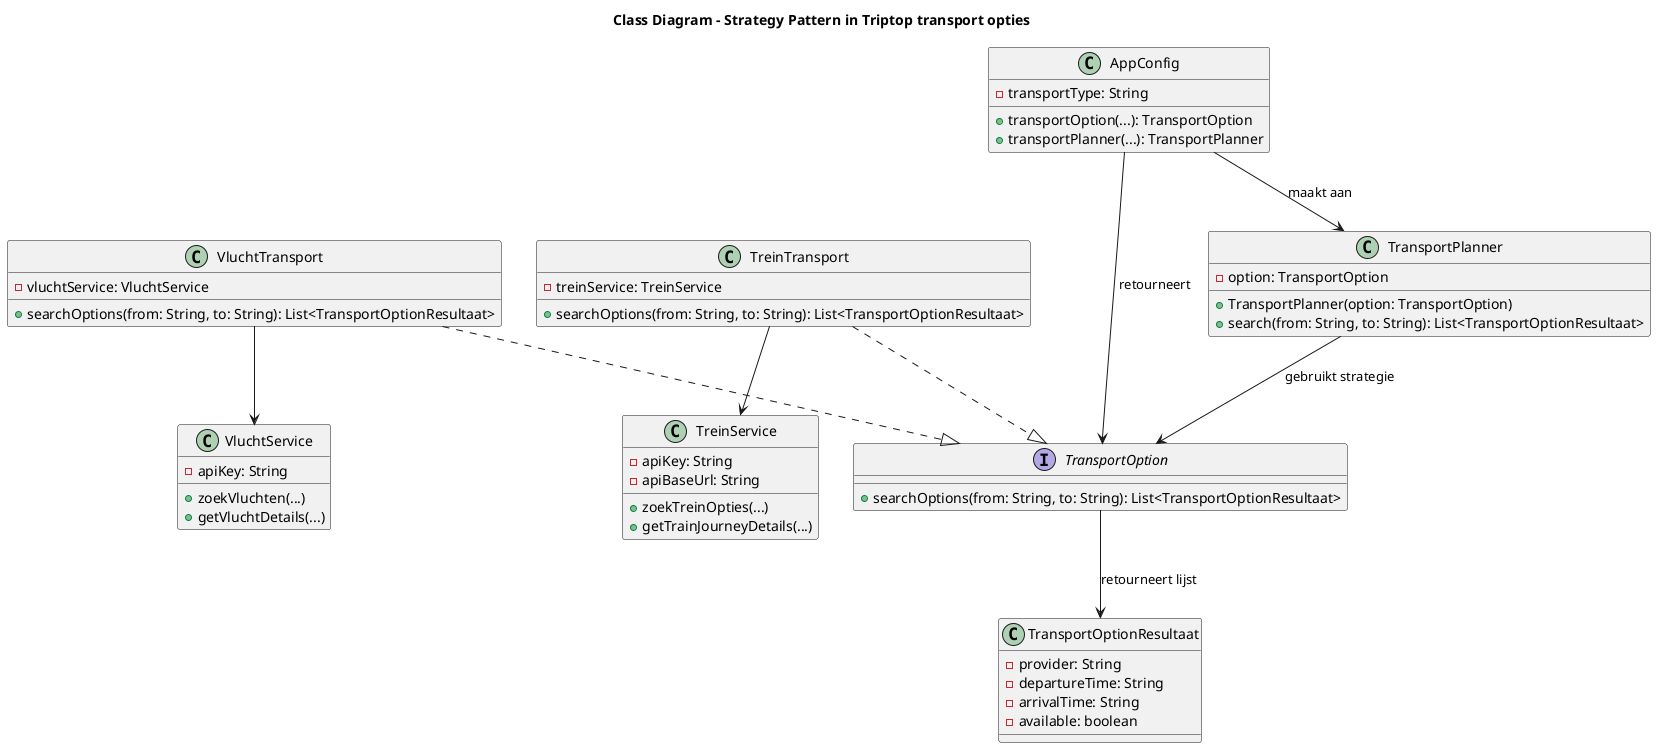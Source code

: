 @startuml
title Class Diagram – Strategy Pattern in Triptop transport opties


interface TransportOption {
    +searchOptions(from: String, to: String): List<TransportOptionResultaat>
}



class TreinTransport {
    -treinService: TreinService
    +searchOptions(from: String, to: String): List<TransportOptionResultaat>
}

class VluchtTransport {
    -vluchtService: VluchtService
    +searchOptions(from: String, to: String): List<TransportOptionResultaat>
}

TreinTransport ..|> TransportOption
VluchtTransport ..|> TransportOption


class TransportPlanner {
    -option: TransportOption
    +TransportPlanner(option: TransportOption)
    +search(from: String, to: String): List<TransportOptionResultaat>
}




class AppConfig {
    -transportType: String
    +transportOption(...): TransportOption
    +transportPlanner(...): TransportPlanner
}



class TreinService {
    -apiKey: String
    -apiBaseUrl: String
    +zoekTreinOpties(...)
    +getTrainJourneyDetails(...)
}

class VluchtService {
    -apiKey: String
    +zoekVluchten(...)
    +getVluchtDetails(...)
}


class TransportOptionResultaat {
    -provider: String
    -departureTime: String
    -arrivalTime: String
    -available: boolean
}


TransportPlanner --> TransportOption : gebruikt strategie
AppConfig --> TransportOption : retourneert
AppConfig --> TransportPlanner : maakt aan
TreinTransport --> TreinService
VluchtTransport --> VluchtService
TransportOption --> TransportOptionResultaat : retourneert lijst

@enduml
